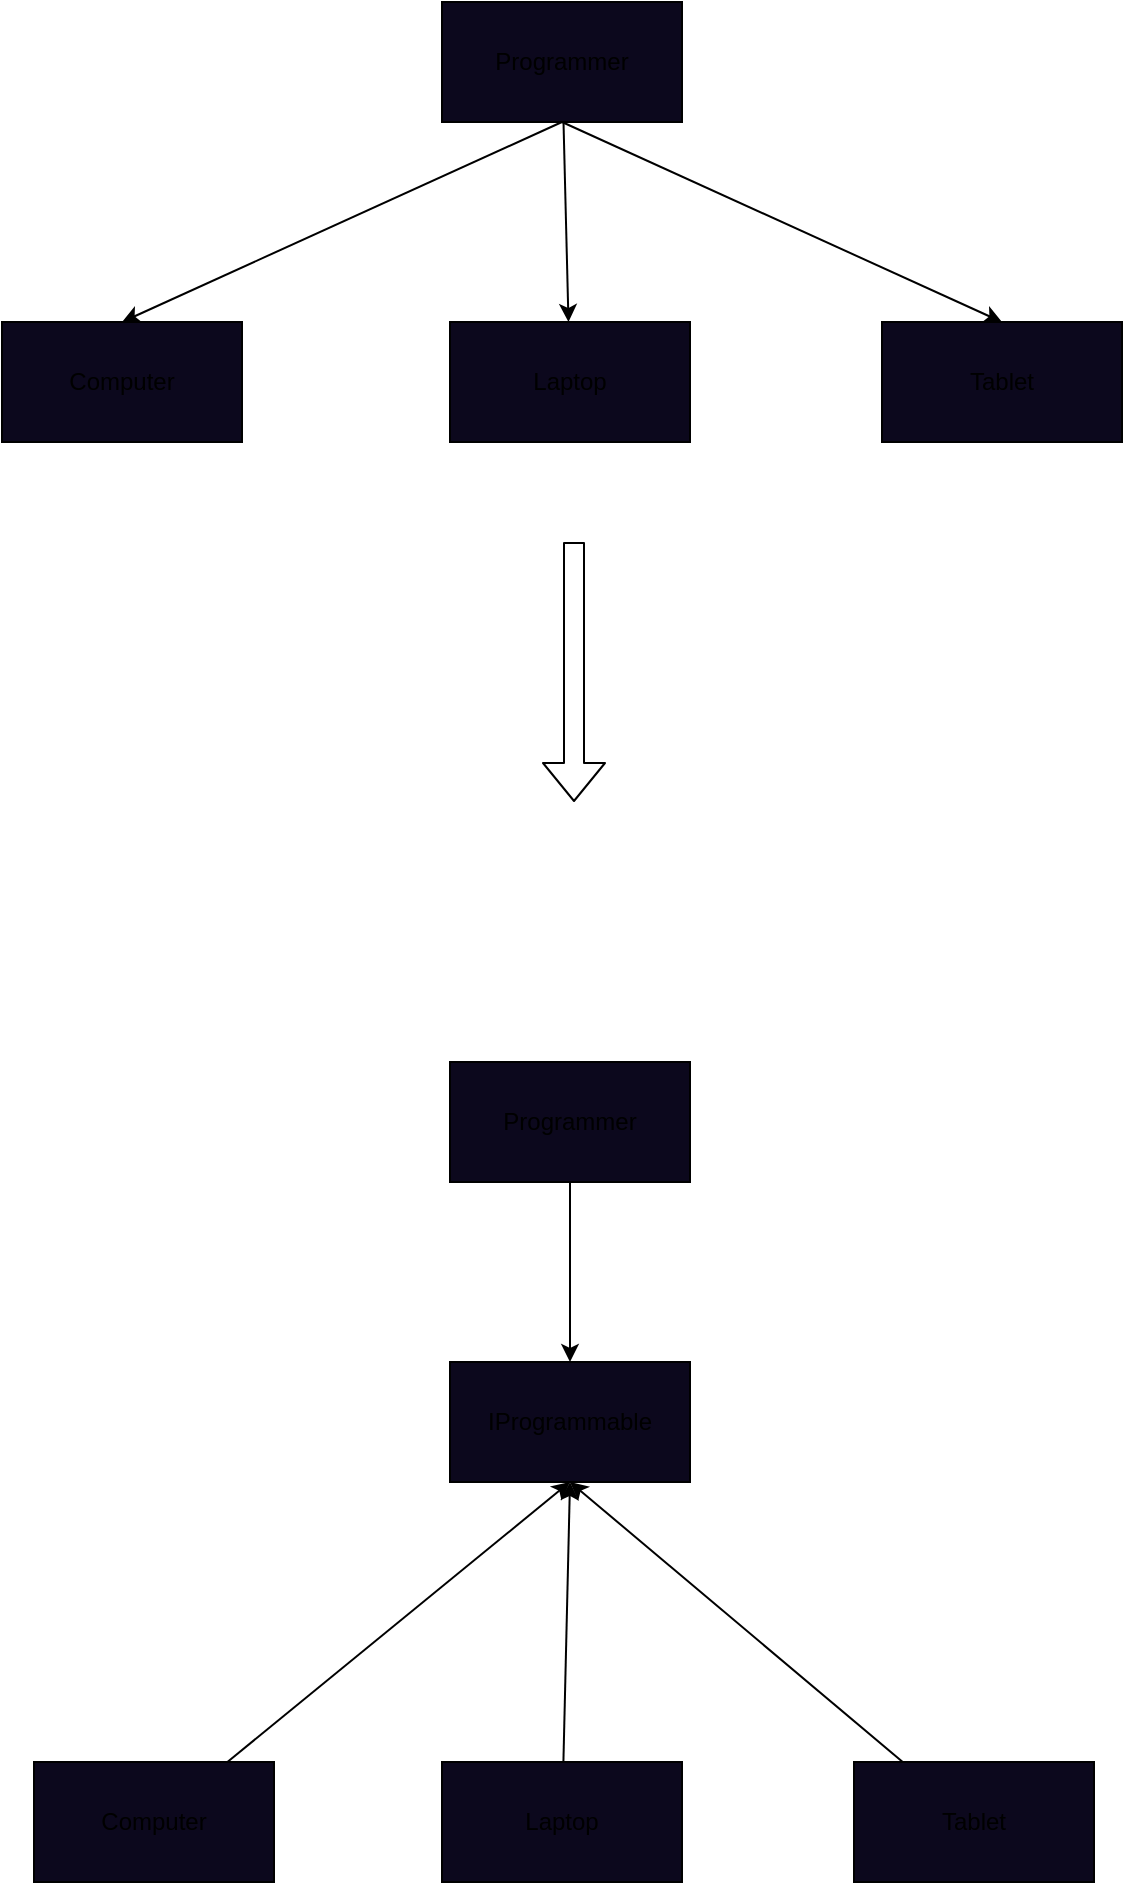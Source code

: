 <mxfile>
    <diagram id="g0X4ewevW1Vin1E8OXlt" name="第1頁">
        <mxGraphModel dx="2063" dy="1337" grid="1" gridSize="10" guides="1" tooltips="1" connect="1" arrows="1" fold="1" page="1" pageScale="1" pageWidth="827" pageHeight="1169" math="0" shadow="0">
            <root>
                <mxCell id="0"/>
                <mxCell id="1" parent="0"/>
                <mxCell id="6" style="edgeStyle=none;html=1;entryX=0.5;entryY=0;entryDx=0;entryDy=0;exitX=0.5;exitY=1;exitDx=0;exitDy=0;" parent="1" source="2" target="3" edge="1">
                    <mxGeometry relative="1" as="geometry">
                        <mxPoint x="410" y="520" as="sourcePoint"/>
                    </mxGeometry>
                </mxCell>
                <mxCell id="7" style="edgeStyle=none;html=1;" parent="1" source="2" target="5" edge="1">
                    <mxGeometry relative="1" as="geometry"/>
                </mxCell>
                <mxCell id="8" style="edgeStyle=none;html=1;entryX=0.5;entryY=0;entryDx=0;entryDy=0;exitX=0.5;exitY=1;exitDx=0;exitDy=0;" parent="1" source="2" target="4" edge="1">
                    <mxGeometry relative="1" as="geometry"/>
                </mxCell>
                <mxCell id="2" value="Programmer" style="rounded=0;whiteSpace=wrap;html=1;fillColor=#0C081D;" parent="1" vertex="1">
                    <mxGeometry x="354" y="50" width="120" height="60" as="geometry"/>
                </mxCell>
                <mxCell id="3" value="Computer" style="rounded=0;whiteSpace=wrap;html=1;fillColor=#0C081D;" parent="1" vertex="1">
                    <mxGeometry x="134" y="210" width="120" height="60" as="geometry"/>
                </mxCell>
                <mxCell id="4" value="Tablet" style="rounded=0;whiteSpace=wrap;html=1;fillColor=#0C081D;" parent="1" vertex="1">
                    <mxGeometry x="574" y="210" width="120" height="60" as="geometry"/>
                </mxCell>
                <mxCell id="5" value="Laptop" style="rounded=0;whiteSpace=wrap;html=1;fillColor=#0C081D;" parent="1" vertex="1">
                    <mxGeometry x="358" y="210" width="120" height="60" as="geometry"/>
                </mxCell>
                <mxCell id="9" value="" style="shape=flexArrow;endArrow=classic;html=1;" edge="1" parent="1">
                    <mxGeometry width="50" height="50" relative="1" as="geometry">
                        <mxPoint x="420" y="320" as="sourcePoint"/>
                        <mxPoint x="420" y="450" as="targetPoint"/>
                    </mxGeometry>
                </mxCell>
                <mxCell id="18" style="edgeStyle=none;html=1;entryX=0.5;entryY=0;entryDx=0;entryDy=0;" edge="1" parent="1" source="13" target="17">
                    <mxGeometry relative="1" as="geometry"/>
                </mxCell>
                <mxCell id="13" value="Programmer" style="rounded=0;whiteSpace=wrap;html=1;fillColor=#0C081D;" vertex="1" parent="1">
                    <mxGeometry x="358" y="580" width="120" height="60" as="geometry"/>
                </mxCell>
                <mxCell id="19" style="edgeStyle=none;html=1;entryX=0.5;entryY=1;entryDx=0;entryDy=0;" edge="1" parent="1" source="14" target="17">
                    <mxGeometry relative="1" as="geometry"/>
                </mxCell>
                <mxCell id="14" value="Computer" style="rounded=0;whiteSpace=wrap;html=1;fillColor=#0C081D;" vertex="1" parent="1">
                    <mxGeometry x="150" y="930" width="120" height="60" as="geometry"/>
                </mxCell>
                <mxCell id="21" style="edgeStyle=none;html=1;entryX=0.5;entryY=1;entryDx=0;entryDy=0;" edge="1" parent="1" source="15" target="17">
                    <mxGeometry relative="1" as="geometry"/>
                </mxCell>
                <mxCell id="15" value="Tablet" style="rounded=0;whiteSpace=wrap;html=1;fillColor=#0C081D;" vertex="1" parent="1">
                    <mxGeometry x="560" y="930" width="120" height="60" as="geometry"/>
                </mxCell>
                <mxCell id="20" style="edgeStyle=none;html=1;entryX=0.5;entryY=1;entryDx=0;entryDy=0;" edge="1" parent="1" source="16" target="17">
                    <mxGeometry relative="1" as="geometry"/>
                </mxCell>
                <mxCell id="16" value="Laptop" style="rounded=0;whiteSpace=wrap;html=1;fillColor=#0C081D;" vertex="1" parent="1">
                    <mxGeometry x="354" y="930" width="120" height="60" as="geometry"/>
                </mxCell>
                <mxCell id="17" value="IProgrammable" style="rounded=0;whiteSpace=wrap;html=1;fillColor=#0C081D;" vertex="1" parent="1">
                    <mxGeometry x="358" y="730" width="120" height="60" as="geometry"/>
                </mxCell>
            </root>
        </mxGraphModel>
    </diagram>
</mxfile>